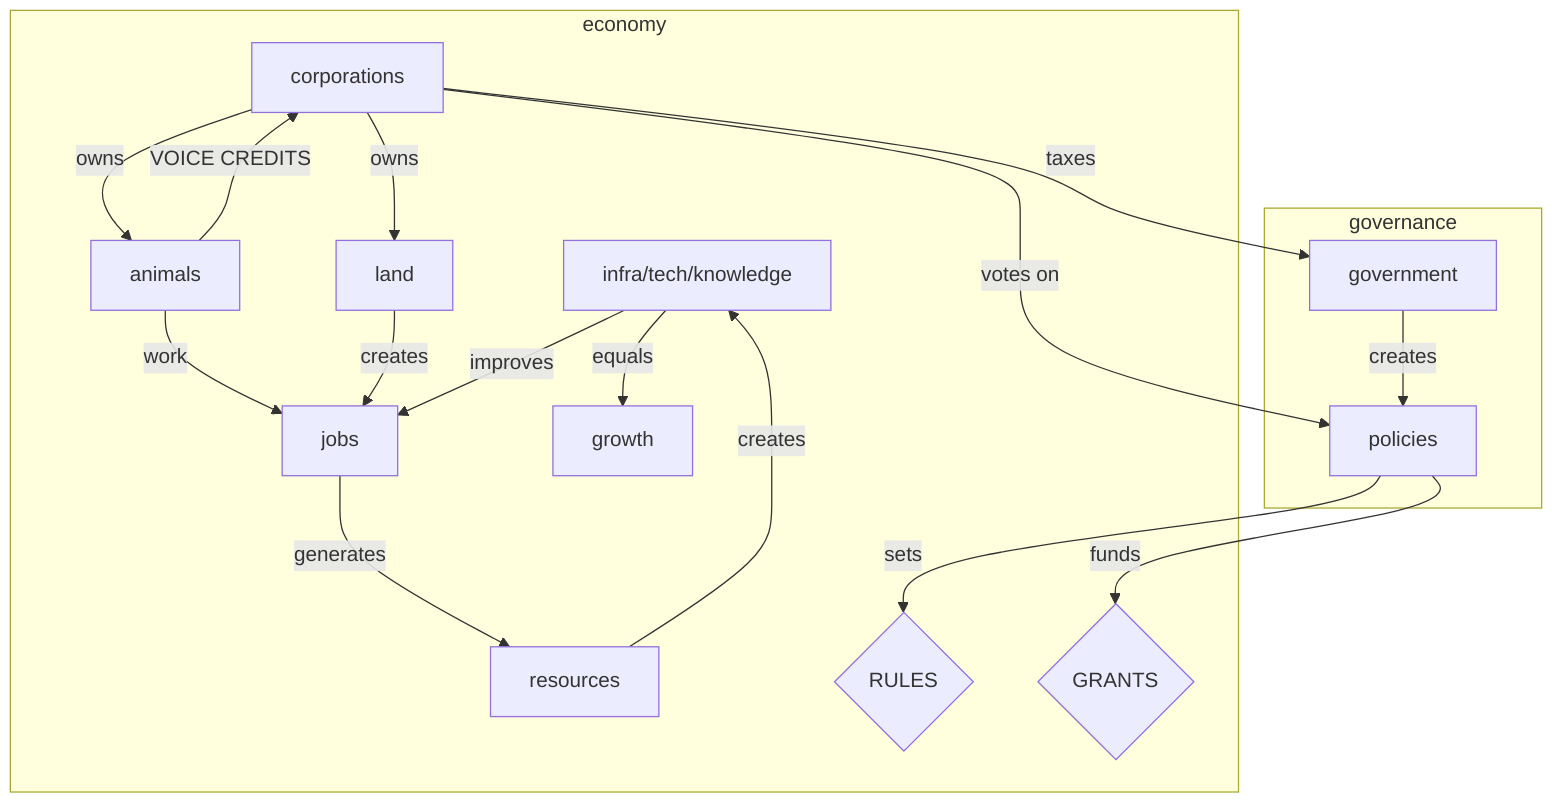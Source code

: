 graph TD

subgraph economy
development[infra/tech/knowledge]

corporations -->|owns| animals
corporations -->|owns| land

animals -->|work| jobs
animals -->|VOICE CREDITS| corporations
land -->|creates| jobs

jobs -->|generates| resources
resources -->|creates| development
development -->|improves| jobs
development -->|equals| growth

rules{RULES}
funding{GRANTS}
end

subgraph governance
corporations -->|taxes| government
government -->|creates| policies
corporations -->|votes on| policies
policies -->|sets| rules
policies -->|funds| funding
end